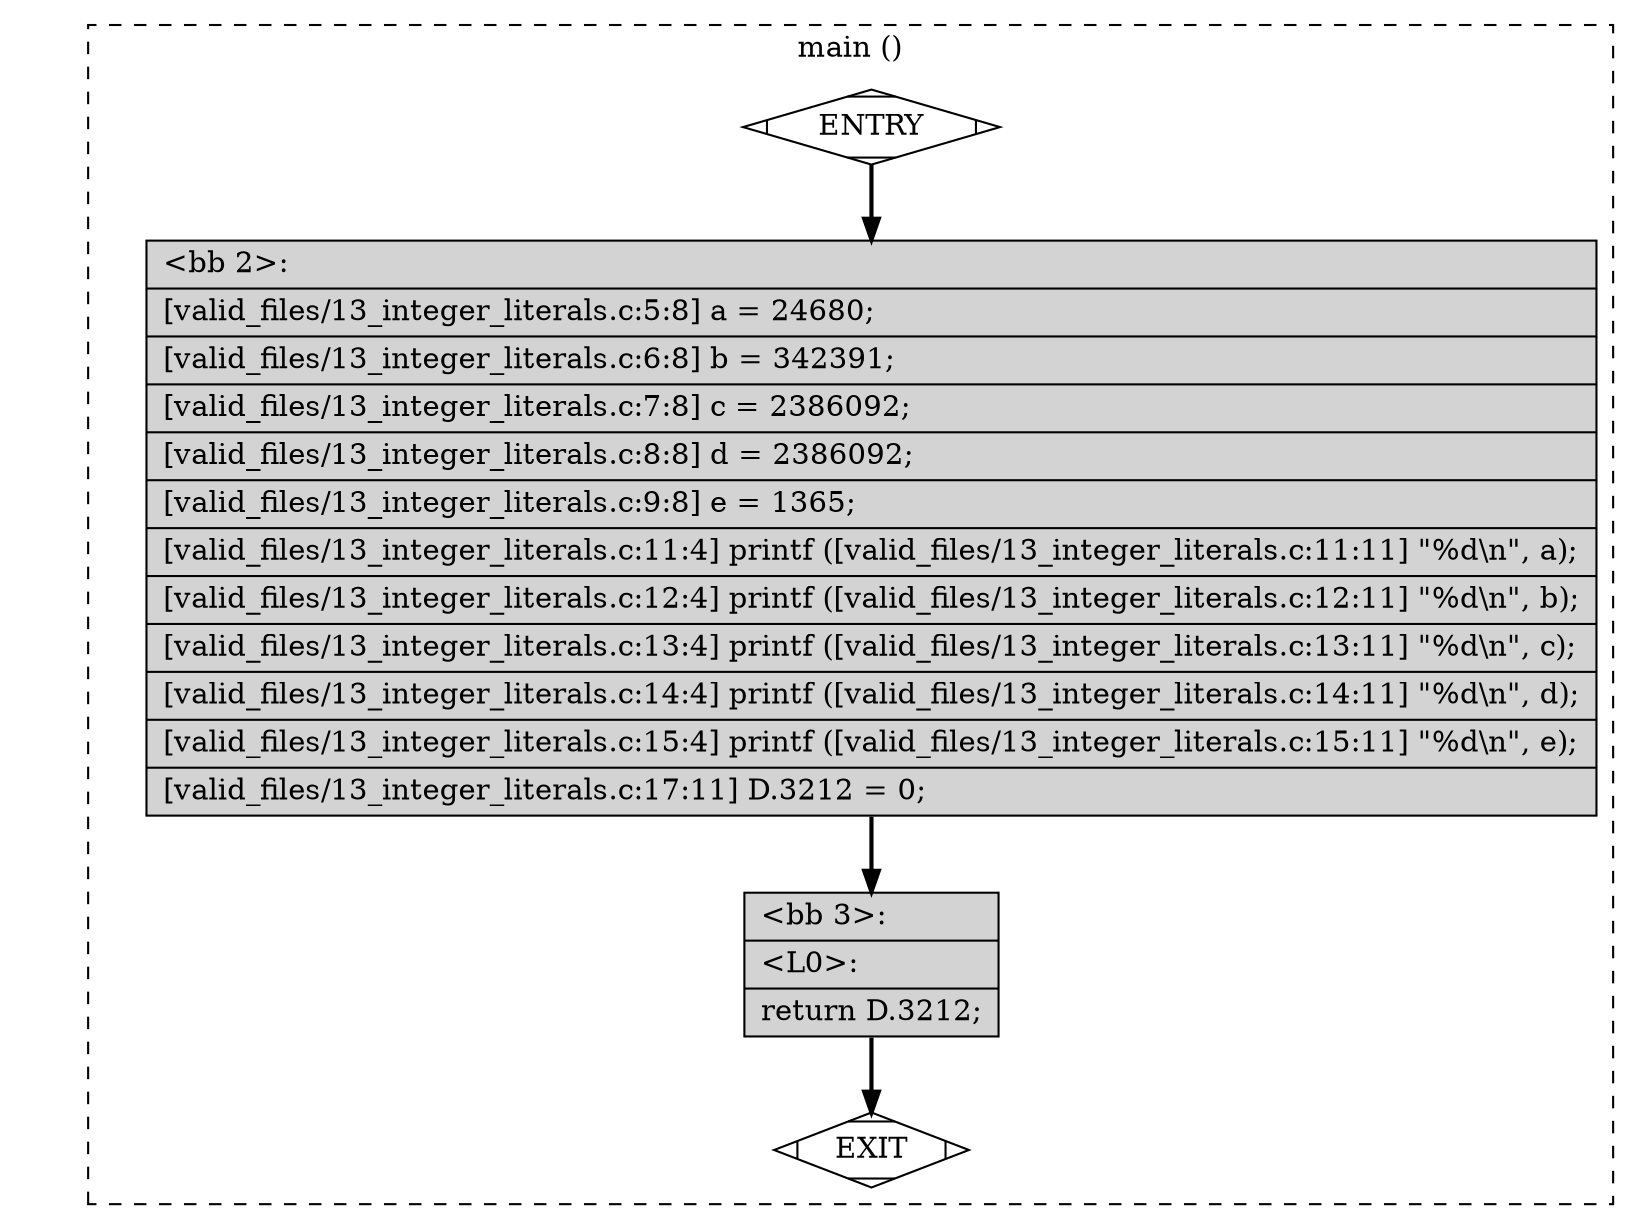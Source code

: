 digraph "a-13_integer_literals.c.015t.cfg" {
overlap=false;
subgraph "cluster_main" {
	style="dashed";
	color="black";
	label="main ()";
	fn_0_basic_block_0 [shape=Mdiamond,style=filled,fillcolor=white,label="ENTRY"];

	fn_0_basic_block_1 [shape=Mdiamond,style=filled,fillcolor=white,label="EXIT"];

	fn_0_basic_block_2 [shape=record,style=filled,fillcolor=lightgrey,label="{\<bb\ 2\>:\l\
|[valid_files/13_integer_literals.c:5:8]\ a\ =\ 24680;\l\
|[valid_files/13_integer_literals.c:6:8]\ b\ =\ 342391;\l\
|[valid_files/13_integer_literals.c:7:8]\ c\ =\ 2386092;\l\
|[valid_files/13_integer_literals.c:8:8]\ d\ =\ 2386092;\l\
|[valid_files/13_integer_literals.c:9:8]\ e\ =\ 1365;\l\
|[valid_files/13_integer_literals.c:11:4]\ printf\ ([valid_files/13_integer_literals.c:11:11]\ \"%d\\n\",\ a);\l\
|[valid_files/13_integer_literals.c:12:4]\ printf\ ([valid_files/13_integer_literals.c:12:11]\ \"%d\\n\",\ b);\l\
|[valid_files/13_integer_literals.c:13:4]\ printf\ ([valid_files/13_integer_literals.c:13:11]\ \"%d\\n\",\ c);\l\
|[valid_files/13_integer_literals.c:14:4]\ printf\ ([valid_files/13_integer_literals.c:14:11]\ \"%d\\n\",\ d);\l\
|[valid_files/13_integer_literals.c:15:4]\ printf\ ([valid_files/13_integer_literals.c:15:11]\ \"%d\\n\",\ e);\l\
|[valid_files/13_integer_literals.c:17:11]\ D.3212\ =\ 0;\l\
}"];

	fn_0_basic_block_3 [shape=record,style=filled,fillcolor=lightgrey,label="{\<bb\ 3\>:\l\
|\<L0\>:\l\
|return\ D.3212;\l\
}"];

	fn_0_basic_block_0:s -> fn_0_basic_block_2:n [style="solid,bold",color=black,weight=100,constraint=true];
	fn_0_basic_block_2:s -> fn_0_basic_block_3:n [style="solid,bold",color=black,weight=100,constraint=true];
	fn_0_basic_block_3:s -> fn_0_basic_block_1:n [style="solid,bold",color=black,weight=10,constraint=true];
	fn_0_basic_block_0:s -> fn_0_basic_block_1:n [style="invis",constraint=true];
}
}
